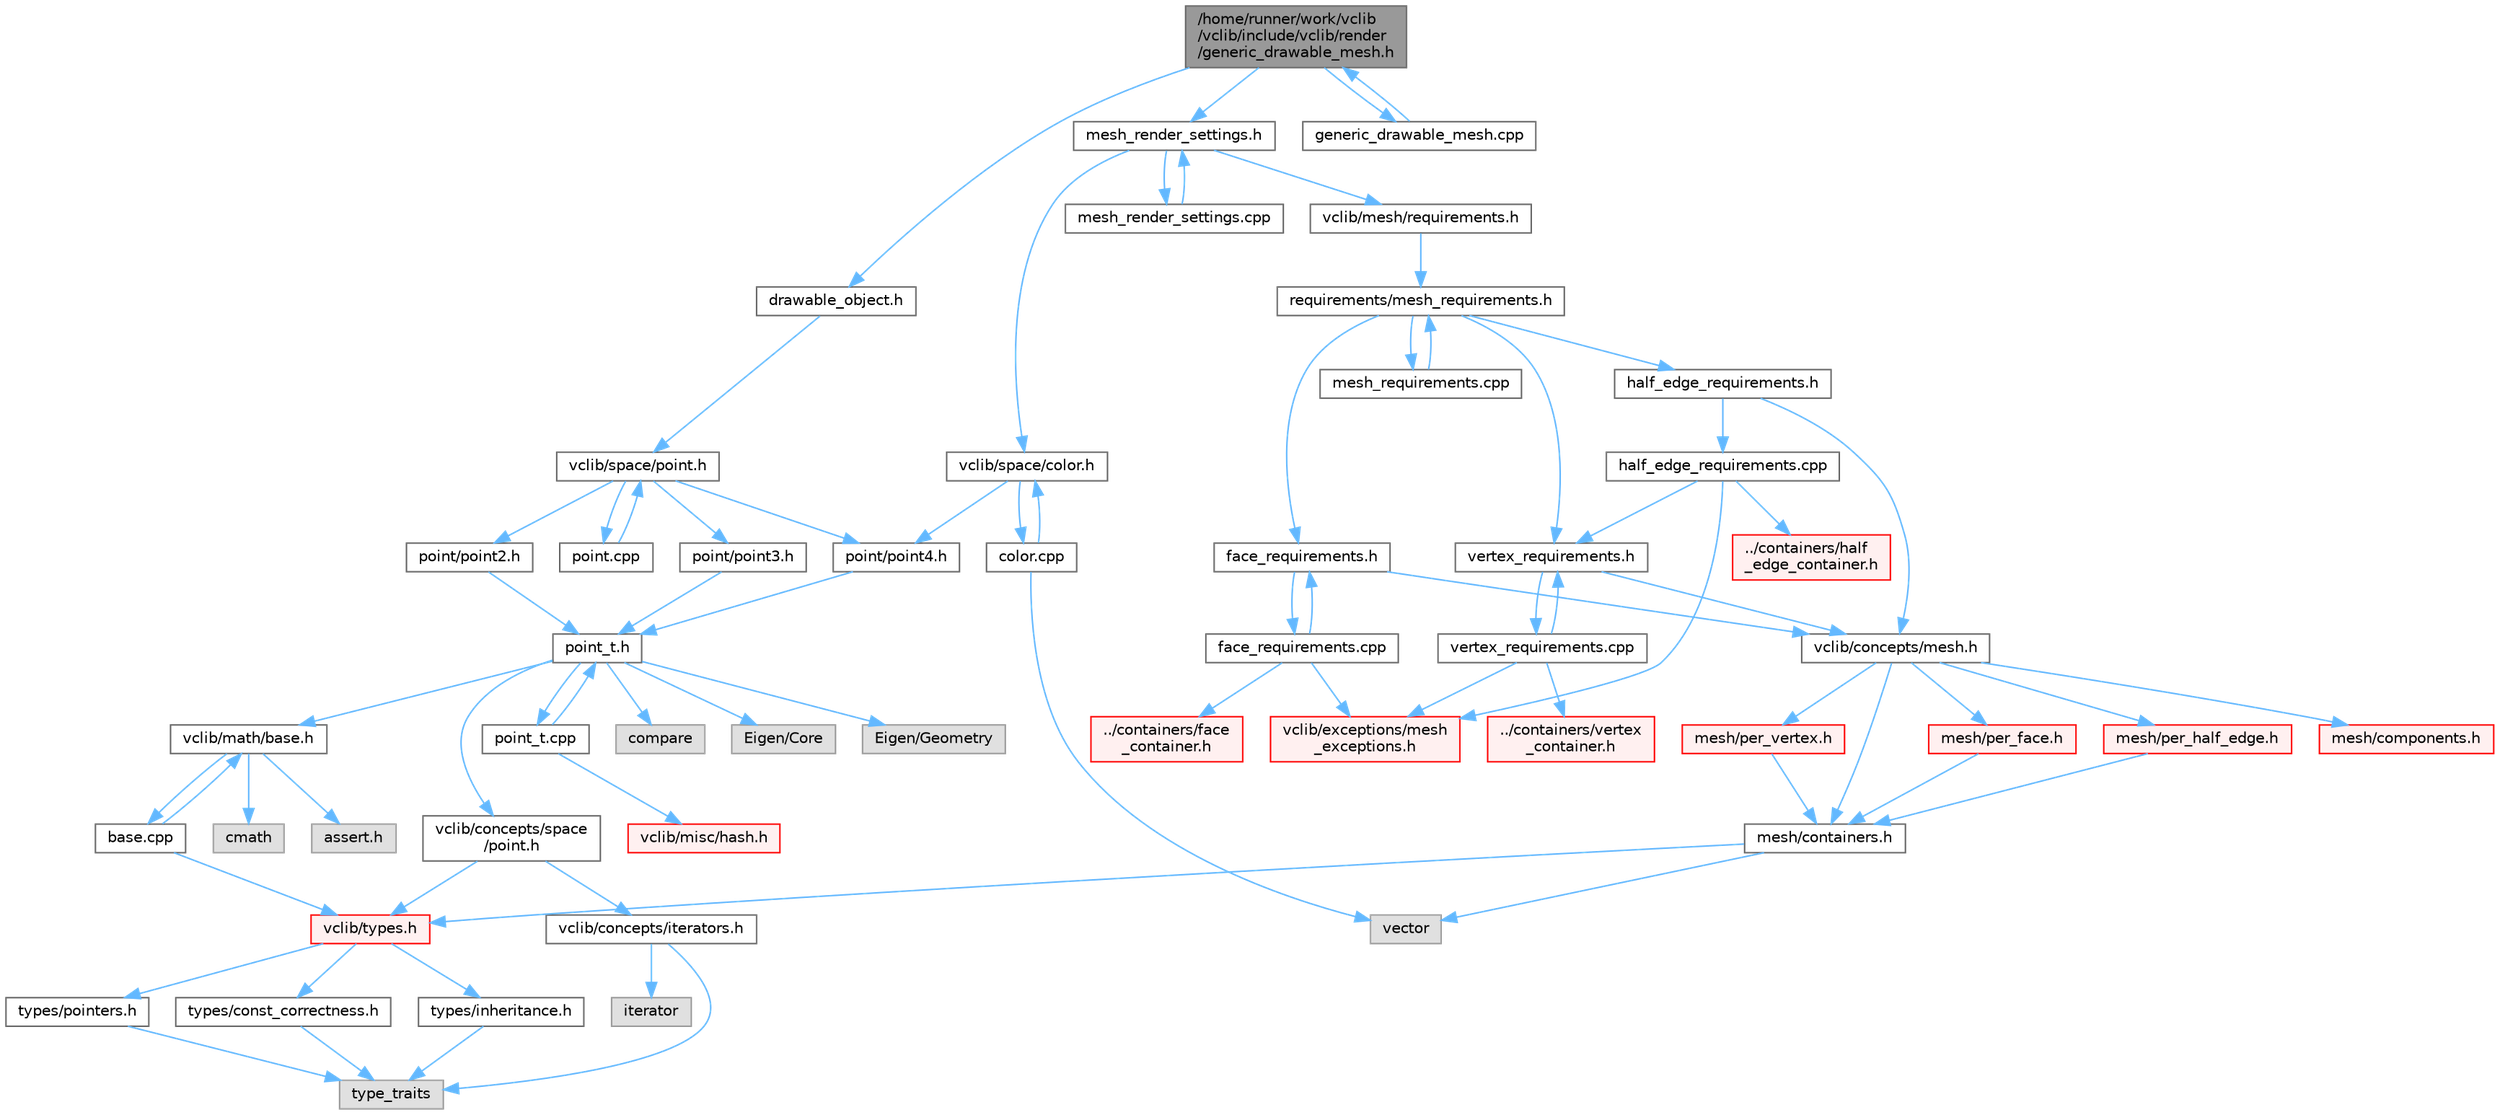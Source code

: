 digraph "/home/runner/work/vclib/vclib/include/vclib/render/generic_drawable_mesh.h"
{
 // LATEX_PDF_SIZE
  bgcolor="transparent";
  edge [fontname=Helvetica,fontsize=10,labelfontname=Helvetica,labelfontsize=10];
  node [fontname=Helvetica,fontsize=10,shape=box,height=0.2,width=0.4];
  Node1 [label="/home/runner/work/vclib\l/vclib/include/vclib/render\l/generic_drawable_mesh.h",height=0.2,width=0.4,color="gray40", fillcolor="grey60", style="filled", fontcolor="black",tooltip=" "];
  Node1 -> Node2 [color="steelblue1",style="solid"];
  Node2 [label="drawable_object.h",height=0.2,width=0.4,color="grey40", fillcolor="white", style="filled",URL="$drawable__object_8h.html",tooltip=" "];
  Node2 -> Node3 [color="steelblue1",style="solid"];
  Node3 [label="vclib/space/point.h",height=0.2,width=0.4,color="grey40", fillcolor="white", style="filled",URL="$space_2point_8h.html",tooltip=" "];
  Node3 -> Node4 [color="steelblue1",style="solid"];
  Node4 [label="point/point2.h",height=0.2,width=0.4,color="grey40", fillcolor="white", style="filled",URL="$point2_8h.html",tooltip=" "];
  Node4 -> Node5 [color="steelblue1",style="solid"];
  Node5 [label="point_t.h",height=0.2,width=0.4,color="grey40", fillcolor="white", style="filled",URL="$point__t_8h.html",tooltip=" "];
  Node5 -> Node6 [color="steelblue1",style="solid"];
  Node6 [label="compare",height=0.2,width=0.4,color="grey60", fillcolor="#E0E0E0", style="filled",tooltip=" "];
  Node5 -> Node7 [color="steelblue1",style="solid"];
  Node7 [label="Eigen/Core",height=0.2,width=0.4,color="grey60", fillcolor="#E0E0E0", style="filled",tooltip=" "];
  Node5 -> Node8 [color="steelblue1",style="solid"];
  Node8 [label="Eigen/Geometry",height=0.2,width=0.4,color="grey60", fillcolor="#E0E0E0", style="filled",tooltip=" "];
  Node5 -> Node9 [color="steelblue1",style="solid"];
  Node9 [label="vclib/concepts/space\l/point.h",height=0.2,width=0.4,color="grey40", fillcolor="white", style="filled",URL="$concepts_2space_2point_8h.html",tooltip=" "];
  Node9 -> Node10 [color="steelblue1",style="solid"];
  Node10 [label="vclib/concepts/iterators.h",height=0.2,width=0.4,color="grey40", fillcolor="white", style="filled",URL="$concepts_2iterators_8h.html",tooltip=" "];
  Node10 -> Node11 [color="steelblue1",style="solid"];
  Node11 [label="iterator",height=0.2,width=0.4,color="grey60", fillcolor="#E0E0E0", style="filled",tooltip=" "];
  Node10 -> Node12 [color="steelblue1",style="solid"];
  Node12 [label="type_traits",height=0.2,width=0.4,color="grey60", fillcolor="#E0E0E0", style="filled",tooltip=" "];
  Node9 -> Node13 [color="steelblue1",style="solid"];
  Node13 [label="vclib/types.h",height=0.2,width=0.4,color="red", fillcolor="#FFF0F0", style="filled",URL="$types_8h.html",tooltip=" "];
  Node13 -> Node14 [color="steelblue1",style="solid"];
  Node14 [label="types/const_correctness.h",height=0.2,width=0.4,color="grey40", fillcolor="white", style="filled",URL="$types_2const__correctness_8h.html",tooltip=" "];
  Node14 -> Node12 [color="steelblue1",style="solid"];
  Node13 -> Node15 [color="steelblue1",style="solid"];
  Node15 [label="types/inheritance.h",height=0.2,width=0.4,color="grey40", fillcolor="white", style="filled",URL="$inheritance_8h.html",tooltip=" "];
  Node15 -> Node12 [color="steelblue1",style="solid"];
  Node13 -> Node16 [color="steelblue1",style="solid"];
  Node16 [label="types/pointers.h",height=0.2,width=0.4,color="grey40", fillcolor="white", style="filled",URL="$types_2pointers_8h.html",tooltip=" "];
  Node16 -> Node12 [color="steelblue1",style="solid"];
  Node5 -> Node23 [color="steelblue1",style="solid"];
  Node23 [label="vclib/math/base.h",height=0.2,width=0.4,color="grey40", fillcolor="white", style="filled",URL="$math_2base_8h.html",tooltip=" "];
  Node23 -> Node24 [color="steelblue1",style="solid"];
  Node24 [label="cmath",height=0.2,width=0.4,color="grey60", fillcolor="#E0E0E0", style="filled",tooltip=" "];
  Node23 -> Node19 [color="steelblue1",style="solid"];
  Node19 [label="assert.h",height=0.2,width=0.4,color="grey60", fillcolor="#E0E0E0", style="filled",tooltip=" "];
  Node23 -> Node25 [color="steelblue1",style="solid"];
  Node25 [label="base.cpp",height=0.2,width=0.4,color="grey40", fillcolor="white", style="filled",URL="$base_8cpp.html",tooltip=" "];
  Node25 -> Node23 [color="steelblue1",style="solid"];
  Node25 -> Node13 [color="steelblue1",style="solid"];
  Node5 -> Node26 [color="steelblue1",style="solid"];
  Node26 [label="point_t.cpp",height=0.2,width=0.4,color="grey40", fillcolor="white", style="filled",URL="$point__t_8cpp.html",tooltip=" "];
  Node26 -> Node5 [color="steelblue1",style="solid"];
  Node26 -> Node27 [color="steelblue1",style="solid"];
  Node27 [label="vclib/misc/hash.h",height=0.2,width=0.4,color="red", fillcolor="#FFF0F0", style="filled",URL="$hash_8h.html",tooltip=" "];
  Node3 -> Node29 [color="steelblue1",style="solid"];
  Node29 [label="point/point3.h",height=0.2,width=0.4,color="grey40", fillcolor="white", style="filled",URL="$point3_8h.html",tooltip=" "];
  Node29 -> Node5 [color="steelblue1",style="solid"];
  Node3 -> Node30 [color="steelblue1",style="solid"];
  Node30 [label="point/point4.h",height=0.2,width=0.4,color="grey40", fillcolor="white", style="filled",URL="$point4_8h.html",tooltip=" "];
  Node30 -> Node5 [color="steelblue1",style="solid"];
  Node3 -> Node31 [color="steelblue1",style="solid"];
  Node31 [label="point.cpp",height=0.2,width=0.4,color="grey40", fillcolor="white", style="filled",URL="$point_8cpp.html",tooltip=" "];
  Node31 -> Node3 [color="steelblue1",style="solid"];
  Node1 -> Node32 [color="steelblue1",style="solid"];
  Node32 [label="mesh_render_settings.h",height=0.2,width=0.4,color="grey40", fillcolor="white", style="filled",URL="$mesh__render__settings_8h.html",tooltip=" "];
  Node32 -> Node33 [color="steelblue1",style="solid"];
  Node33 [label="vclib/mesh/requirements.h",height=0.2,width=0.4,color="grey40", fillcolor="white", style="filled",URL="$requirements_8h.html",tooltip=" "];
  Node33 -> Node34 [color="steelblue1",style="solid"];
  Node34 [label="requirements/mesh_requirements.h",height=0.2,width=0.4,color="grey40", fillcolor="white", style="filled",URL="$mesh__requirements_8h.html",tooltip=" "];
  Node34 -> Node35 [color="steelblue1",style="solid"];
  Node35 [label="half_edge_requirements.h",height=0.2,width=0.4,color="grey40", fillcolor="white", style="filled",URL="$half__edge__requirements_8h.html",tooltip=" "];
  Node35 -> Node36 [color="steelblue1",style="solid"];
  Node36 [label="vclib/concepts/mesh.h",height=0.2,width=0.4,color="grey40", fillcolor="white", style="filled",URL="$concepts_2mesh_8h.html",tooltip=" "];
  Node36 -> Node37 [color="steelblue1",style="solid"];
  Node37 [label="mesh/components.h",height=0.2,width=0.4,color="red", fillcolor="#FFF0F0", style="filled",URL="$concepts_2mesh_2components_8h.html",tooltip=" "];
  Node36 -> Node65 [color="steelblue1",style="solid"];
  Node65 [label="mesh/containers.h",height=0.2,width=0.4,color="grey40", fillcolor="white", style="filled",URL="$concepts_2mesh_2containers_8h.html",tooltip=" "];
  Node65 -> Node39 [color="steelblue1",style="solid"];
  Node39 [label="vector",height=0.2,width=0.4,color="grey60", fillcolor="#E0E0E0", style="filled",tooltip=" "];
  Node65 -> Node13 [color="steelblue1",style="solid"];
  Node36 -> Node66 [color="steelblue1",style="solid"];
  Node66 [label="mesh/per_face.h",height=0.2,width=0.4,color="red", fillcolor="#FFF0F0", style="filled",URL="$per__face_8h.html",tooltip=" "];
  Node66 -> Node65 [color="steelblue1",style="solid"];
  Node36 -> Node69 [color="steelblue1",style="solid"];
  Node69 [label="mesh/per_half_edge.h",height=0.2,width=0.4,color="red", fillcolor="#FFF0F0", style="filled",URL="$per__half__edge_8h.html",tooltip=" "];
  Node69 -> Node65 [color="steelblue1",style="solid"];
  Node36 -> Node71 [color="steelblue1",style="solid"];
  Node71 [label="mesh/per_vertex.h",height=0.2,width=0.4,color="red", fillcolor="#FFF0F0", style="filled",URL="$per__vertex_8h.html",tooltip=" "];
  Node71 -> Node65 [color="steelblue1",style="solid"];
  Node35 -> Node73 [color="steelblue1",style="solid"];
  Node73 [label="half_edge_requirements.cpp",height=0.2,width=0.4,color="grey40", fillcolor="white", style="filled",URL="$half__edge__requirements_8cpp.html",tooltip=" "];
  Node73 -> Node74 [color="steelblue1",style="solid"];
  Node74 [label="vertex_requirements.h",height=0.2,width=0.4,color="grey40", fillcolor="white", style="filled",URL="$vertex__requirements_8h.html",tooltip=" "];
  Node74 -> Node36 [color="steelblue1",style="solid"];
  Node74 -> Node75 [color="steelblue1",style="solid"];
  Node75 [label="vertex_requirements.cpp",height=0.2,width=0.4,color="grey40", fillcolor="white", style="filled",URL="$vertex__requirements_8cpp.html",tooltip=" "];
  Node75 -> Node74 [color="steelblue1",style="solid"];
  Node75 -> Node76 [color="steelblue1",style="solid"];
  Node76 [label="vclib/exceptions/mesh\l_exceptions.h",height=0.2,width=0.4,color="red", fillcolor="#FFF0F0", style="filled",URL="$mesh__exceptions_8h.html",tooltip=" "];
  Node75 -> Node78 [color="steelblue1",style="solid"];
  Node78 [label="../containers/vertex\l_container.h",height=0.2,width=0.4,color="red", fillcolor="#FFF0F0", style="filled",URL="$vertex__container_8h.html",tooltip=" "];
  Node73 -> Node76 [color="steelblue1",style="solid"];
  Node73 -> Node148 [color="steelblue1",style="solid"];
  Node148 [label="../containers/half\l_edge_container.h",height=0.2,width=0.4,color="red", fillcolor="#FFF0F0", style="filled",URL="$half__edge__container_8h.html",tooltip=" "];
  Node34 -> Node155 [color="steelblue1",style="solid"];
  Node155 [label="face_requirements.h",height=0.2,width=0.4,color="grey40", fillcolor="white", style="filled",URL="$face__requirements_8h.html",tooltip=" "];
  Node155 -> Node36 [color="steelblue1",style="solid"];
  Node155 -> Node156 [color="steelblue1",style="solid"];
  Node156 [label="face_requirements.cpp",height=0.2,width=0.4,color="grey40", fillcolor="white", style="filled",URL="$face__requirements_8cpp.html",tooltip=" "];
  Node156 -> Node155 [color="steelblue1",style="solid"];
  Node156 -> Node76 [color="steelblue1",style="solid"];
  Node156 -> Node157 [color="steelblue1",style="solid"];
  Node157 [label="../containers/face\l_container.h",height=0.2,width=0.4,color="red", fillcolor="#FFF0F0", style="filled",URL="$face__container_8h.html",tooltip=" "];
  Node34 -> Node74 [color="steelblue1",style="solid"];
  Node34 -> Node180 [color="steelblue1",style="solid"];
  Node180 [label="mesh_requirements.cpp",height=0.2,width=0.4,color="grey40", fillcolor="white", style="filled",URL="$mesh__requirements_8cpp.html",tooltip=" "];
  Node180 -> Node34 [color="steelblue1",style="solid"];
  Node32 -> Node46 [color="steelblue1",style="solid"];
  Node46 [label="vclib/space/color.h",height=0.2,width=0.4,color="grey40", fillcolor="white", style="filled",URL="$space_2color_8h.html",tooltip=" "];
  Node46 -> Node30 [color="steelblue1",style="solid"];
  Node46 -> Node47 [color="steelblue1",style="solid"];
  Node47 [label="color.cpp",height=0.2,width=0.4,color="grey40", fillcolor="white", style="filled",URL="$space_2color_8cpp.html",tooltip=" "];
  Node47 -> Node46 [color="steelblue1",style="solid"];
  Node47 -> Node39 [color="steelblue1",style="solid"];
  Node32 -> Node181 [color="steelblue1",style="solid"];
  Node181 [label="mesh_render_settings.cpp",height=0.2,width=0.4,color="grey40", fillcolor="white", style="filled",URL="$mesh__render__settings_8cpp.html",tooltip=" "];
  Node181 -> Node32 [color="steelblue1",style="solid"];
  Node1 -> Node182 [color="steelblue1",style="solid"];
  Node182 [label="generic_drawable_mesh.cpp",height=0.2,width=0.4,color="grey40", fillcolor="white", style="filled",URL="$generic__drawable__mesh_8cpp.html",tooltip=" "];
  Node182 -> Node1 [color="steelblue1",style="solid"];
}
